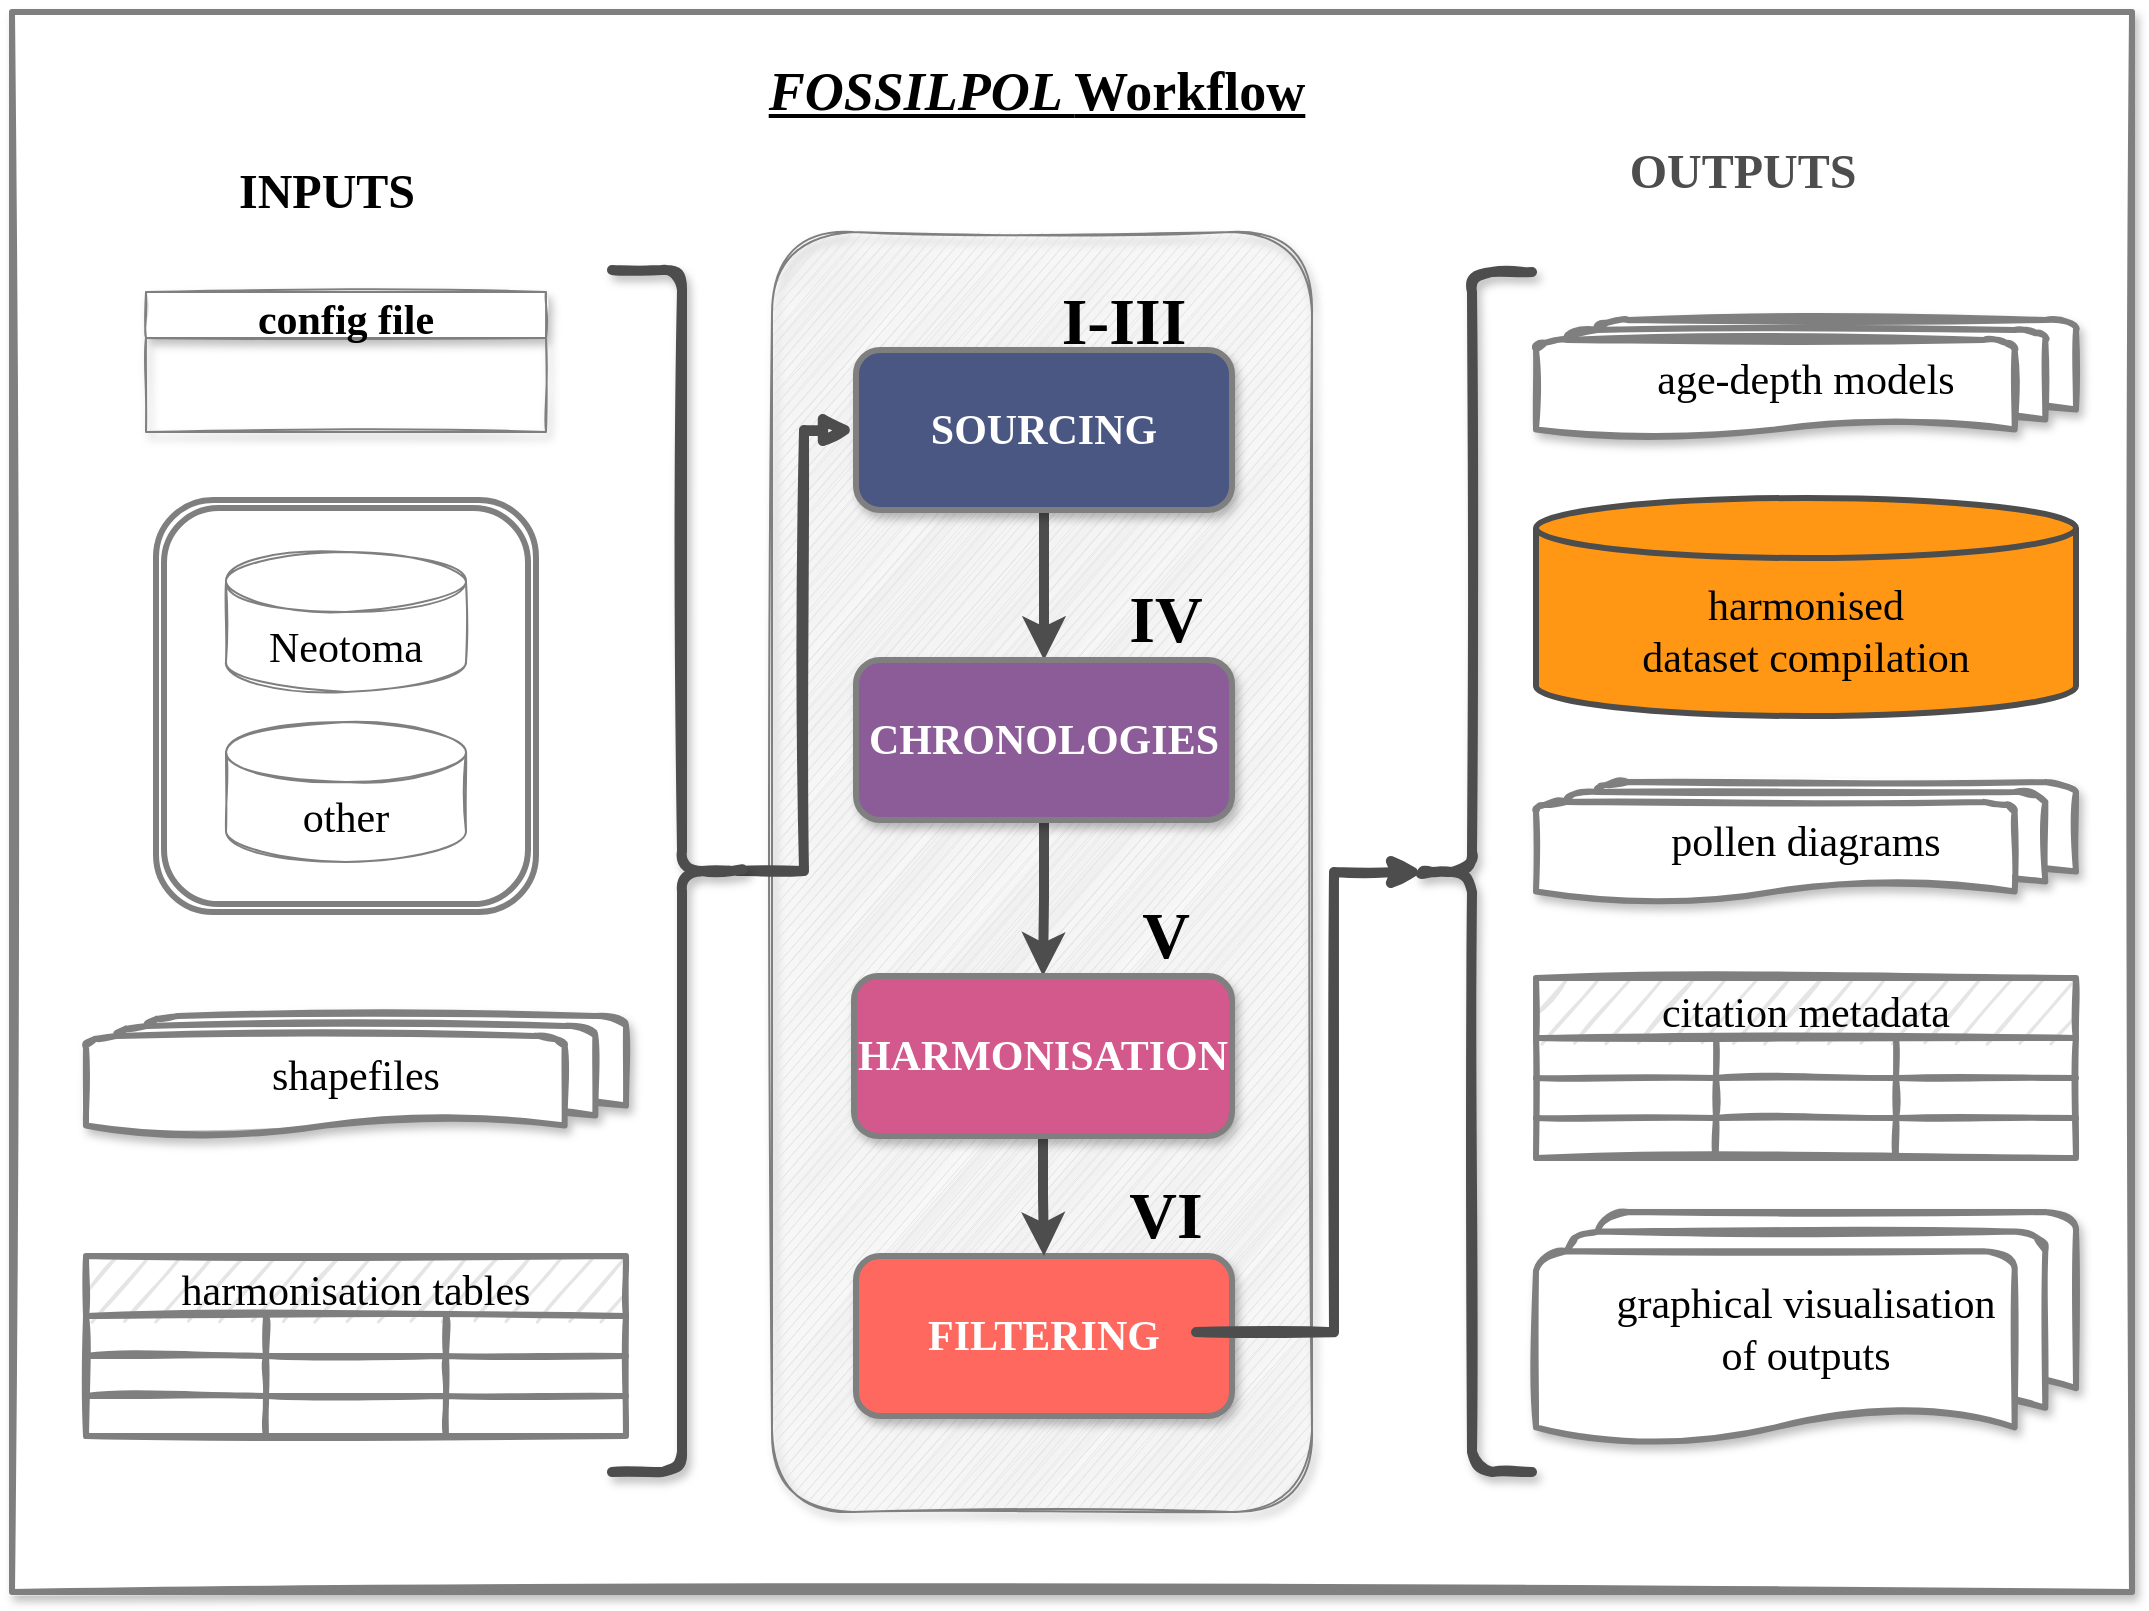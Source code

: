 <mxfile version="20.8.5" type="device"><diagram id="kgpKYQtTHZ0yAKxKKP6v" name="Page-1"><mxGraphModel dx="4009" dy="1500" grid="1" gridSize="10" guides="1" tooltips="1" connect="1" arrows="1" fold="1" page="1" pageScale="1" pageWidth="1169" pageHeight="827" math="0" shadow="0"><root><mxCell id="0"/><mxCell id="1" parent="0"/><mxCell id="CtJfz06DcJMWu07OVbrL-68" value="" style="rounded=0;whiteSpace=wrap;html=1;shadow=1;sketch=1;fontFamily=Lucida Console;fontSize=21;strokeColor=#7F7F7F;strokeWidth=3;" parent="1" vertex="1"><mxGeometry x="-1114" y="30" width="1060" height="790" as="geometry"/></mxCell><mxCell id="CtJfz06DcJMWu07OVbrL-84" value="" style="shape=ext;double=1;rounded=1;whiteSpace=wrap;html=1;shadow=0;sketch=0;fontFamily=Lucida Console;fontSize=21;strokeColor=#7f7f7f;strokeWidth=3;" parent="1" vertex="1"><mxGeometry x="-1042" y="274" width="190" height="206" as="geometry"/></mxCell><mxCell id="CtJfz06DcJMWu07OVbrL-42" value="" style="rounded=1;whiteSpace=wrap;html=1;shadow=1;sketch=1;fontFamily=Lucida Console;fontSize=21;fillColor=#E5E5E5;fontColor=#333333;strokeColor=#7f7f7f;" parent="1" vertex="1"><mxGeometry x="-734" y="140" width="270" height="640" as="geometry"/></mxCell><mxCell id="CtJfz06DcJMWu07OVbrL-4" style="edgeStyle=orthogonalEdgeStyle;rounded=0;orthogonalLoop=1;jettySize=auto;html=1;exitX=0.5;exitY=1;exitDx=0;exitDy=0;entryX=0.5;entryY=0;entryDx=0;entryDy=0;strokeWidth=5;strokeColor=#4D4D4D;" parent="1" source="D8-KQS5gUGrc6W0yMjmw-4" target="D8-KQS5gUGrc6W0yMjmw-228" edge="1"><mxGeometry relative="1" as="geometry"/></mxCell><mxCell id="D8-KQS5gUGrc6W0yMjmw-4" value="SOURCING" style="rounded=1;whiteSpace=wrap;html=1;fontFamily=Lucida Console;fontSize=21;sketch=0;fillColor=#4A5783;strokeColor=#7F7F7F;fontColor=#FFFFFF;shadow=1;fontStyle=1;labelBorderColor=none;labelBackgroundColor=none;strokeWidth=3;" parent="1" vertex="1"><mxGeometry x="-692" y="199" width="188" height="80" as="geometry"/></mxCell><mxCell id="D8-KQS5gUGrc6W0yMjmw-6" value="Neotoma" style="shape=cylinder3;whiteSpace=wrap;html=1;boundedLbl=1;backgroundOutline=1;size=15;rounded=0;glass=1;fontFamily=Lucida Console;fontSize=21;sketch=1;strokeColor=#7F7F7F;fontColor=#000000;" parent="1" vertex="1"><mxGeometry x="-1007" y="300" width="120" height="70" as="geometry"/></mxCell><mxCell id="CtJfz06DcJMWu07OVbrL-5" style="edgeStyle=orthogonalEdgeStyle;rounded=0;orthogonalLoop=1;jettySize=auto;html=1;exitX=0.5;exitY=1;exitDx=0;exitDy=0;entryX=0.5;entryY=0;entryDx=0;entryDy=0;endSize=6;strokeWidth=5;strokeColor=#4D4D4D;" parent="1" source="D8-KQS5gUGrc6W0yMjmw-228" target="ljsbQq2XFhJ2r-xU6_tJ-36" edge="1"><mxGeometry relative="1" as="geometry"/></mxCell><mxCell id="D8-KQS5gUGrc6W0yMjmw-228" value="CHRONOLOGIES" style="rounded=1;whiteSpace=wrap;html=1;fontFamily=Lucida Console;fontSize=21;sketch=0;fillColor=#8C5C99;strokeColor=#7f7f7f;fontColor=#FFFFFF;shadow=1;fontStyle=1;strokeWidth=3;" parent="1" vertex="1"><mxGeometry x="-692" y="354" width="188" height="80" as="geometry"/></mxCell><mxCell id="ljsbQq2XFhJ2r-xU6_tJ-159" value="FILTERING" style="rounded=1;whiteSpace=wrap;html=1;fontFamily=Lucida Console;fontSize=21;sketch=0;fillColor=#FF685F;strokeColor=#7f7f7f;fontColor=#FFFFFF;shadow=1;fontStyle=1;strokeWidth=3;" parent="1" vertex="1"><mxGeometry x="-692" y="652" width="188" height="80" as="geometry"/></mxCell><mxCell id="ljsbQq2XFhJ2r-xU6_tJ-161" style="edgeStyle=orthogonalEdgeStyle;rounded=0;sketch=0;orthogonalLoop=1;jettySize=auto;html=1;exitX=0.5;exitY=1;exitDx=0;exitDy=0;entryX=0.5;entryY=0;entryDx=0;entryDy=0;fontFamily=Lucida Console;fontSize=15;" parent="1" edge="1"><mxGeometry relative="1" as="geometry"><mxPoint x="1688" y="1421" as="sourcePoint"/></mxGeometry></mxCell><mxCell id="ljsbQq2XFhJ2r-xU6_tJ-167" style="edgeStyle=orthogonalEdgeStyle;rounded=0;orthogonalLoop=1;jettySize=auto;html=1;exitX=0;exitY=0.5;exitDx=0;exitDy=0;exitPerimeter=0;entryX=0.5;entryY=0;entryDx=0;entryDy=0;fontFamily=Lucida Console;fontSize=100;" parent="1" edge="1"><mxGeometry relative="1" as="geometry"><mxPoint x="1688" y="1391" as="targetPoint"/></mxGeometry></mxCell><mxCell id="CtJfz06DcJMWu07OVbrL-6" style="edgeStyle=orthogonalEdgeStyle;rounded=0;orthogonalLoop=1;jettySize=auto;html=1;exitX=0.5;exitY=1;exitDx=0;exitDy=0;entryX=0.5;entryY=0;entryDx=0;entryDy=0;strokeWidth=5;strokeColor=#4D4D4D;" parent="1" source="ljsbQq2XFhJ2r-xU6_tJ-36" target="ljsbQq2XFhJ2r-xU6_tJ-159" edge="1"><mxGeometry relative="1" as="geometry"/></mxCell><mxCell id="ljsbQq2XFhJ2r-xU6_tJ-36" value="HARMONISATION" style="rounded=1;whiteSpace=wrap;html=1;fontFamily=Lucida Console;fontSize=21;sketch=0;fillColor=#D3588B;strokeColor=#7f7f7f;fontColor=#FFFFFF;shadow=1;fontStyle=1;strokeWidth=3;" parent="1" vertex="1"><mxGeometry x="-693" y="512" width="189" height="80" as="geometry"/></mxCell><mxCell id="CtJfz06DcJMWu07OVbrL-1" value="other" style="shape=cylinder3;whiteSpace=wrap;html=1;boundedLbl=1;backgroundOutline=1;size=15;rounded=0;glass=1;fontFamily=Lucida Console;fontSize=21;sketch=1;strokeColor=#7f7f7f;fontColor=#000000;" parent="1" vertex="1"><mxGeometry x="-1007" y="385" width="120" height="70" as="geometry"/></mxCell><mxCell id="CtJfz06DcJMWu07OVbrL-11" value="&lt;b style=&quot;font-size: 33px;&quot;&gt;&lt;font style=&quot;font-size: 33px;&quot;&gt;I-III&lt;/font&gt;&lt;/b&gt;" style="text;html=1;strokeColor=none;fillColor=none;align=center;verticalAlign=middle;whiteSpace=wrap;rounded=0;sketch=0;fontFamily=Lucida Console;fontSize=33;" parent="1" vertex="1"><mxGeometry x="-624" y="110" width="132" height="150" as="geometry"/></mxCell><mxCell id="CtJfz06DcJMWu07OVbrL-12" value="&lt;b style=&quot;font-size: 33px;&quot;&gt;&lt;font style=&quot;font-size: 33px;&quot;&gt;IV&lt;/font&gt;&lt;/b&gt;" style="text;html=1;strokeColor=none;fillColor=none;align=center;verticalAlign=middle;whiteSpace=wrap;rounded=0;sketch=0;fontFamily=Lucida Console;fontSize=33;" parent="1" vertex="1"><mxGeometry x="-582" y="259" width="90" height="150" as="geometry"/></mxCell><mxCell id="CtJfz06DcJMWu07OVbrL-13" value="&lt;b style=&quot;font-size: 33px;&quot;&gt;&lt;font style=&quot;font-size: 33px;&quot;&gt;V&lt;/font&gt;&lt;/b&gt;" style="text;html=1;strokeColor=none;fillColor=none;align=center;verticalAlign=middle;whiteSpace=wrap;rounded=0;sketch=0;fontFamily=Lucida Console;fontSize=33;" parent="1" vertex="1"><mxGeometry x="-582" y="417" width="90" height="150" as="geometry"/></mxCell><mxCell id="CtJfz06DcJMWu07OVbrL-14" value="&lt;b style=&quot;font-size: 33px;&quot;&gt;&lt;font style=&quot;font-size: 33px;&quot;&gt;VI&lt;/font&gt;&lt;/b&gt;" style="text;html=1;strokeColor=none;fillColor=none;align=center;verticalAlign=middle;whiteSpace=wrap;rounded=0;sketch=0;fontFamily=Lucida Console;fontSize=33;" parent="1" vertex="1"><mxGeometry x="-582" y="557" width="90" height="150" as="geometry"/></mxCell><mxCell id="CtJfz06DcJMWu07OVbrL-17" value="INPUTS" style="text;strokeColor=none;fillColor=none;html=1;fontSize=24;fontStyle=1;verticalAlign=middle;align=center;shadow=1;sketch=1;fontFamily=Lucida Console;fontColor=#000000;" parent="1" vertex="1"><mxGeometry x="-1007" y="100" width="100" height="40" as="geometry"/></mxCell><mxCell id="CtJfz06DcJMWu07OVbrL-18" style="edgeStyle=orthogonalEdgeStyle;rounded=0;orthogonalLoop=1;jettySize=auto;html=1;exitX=0.5;exitY=1;exitDx=0;exitDy=0;fontFamily=Lucida Console;fontSize=16;" parent="1" edge="1"><mxGeometry relative="1" as="geometry"><mxPoint x="-937" y="730.33" as="sourcePoint"/><mxPoint x="-937" y="730.33" as="targetPoint"/></mxGeometry></mxCell><mxCell id="CtJfz06DcJMWu07OVbrL-35" value="shapefiles" style="strokeWidth=3;html=1;shape=mxgraph.flowchart.multi-document;whiteSpace=wrap;shadow=1;sketch=1;fontFamily=Lucida Console;fontSize=21;fontColor=#000000;strokeColor=#7f7f7f;" parent="1" vertex="1"><mxGeometry x="-1077" y="532" width="270" height="60" as="geometry"/></mxCell><mxCell id="CtJfz06DcJMWu07OVbrL-43" value="OUTPUTS" style="text;strokeColor=none;fillColor=none;html=1;fontSize=24;fontStyle=1;verticalAlign=middle;align=center;shadow=1;sketch=1;fontFamily=Lucida Console;fontColor=#4d4d4d;" parent="1" vertex="1"><mxGeometry x="-299" y="90" width="100" height="40" as="geometry"/></mxCell><mxCell id="CtJfz06DcJMWu07OVbrL-45" value="harmonised &lt;br&gt;dataset compilation" style="shape=cylinder3;whiteSpace=wrap;html=1;boundedLbl=1;backgroundOutline=1;size=15;rounded=0;glass=1;fontFamily=Lucida Console;fontSize=21;sketch=0;strokeColor=#4D4D4D;strokeWidth=3;fillColor=#FF9715;" parent="1" vertex="1"><mxGeometry x="-352" y="273" width="270" height="109" as="geometry"/></mxCell><mxCell id="CtJfz06DcJMWu07OVbrL-46" value="pollen diagrams" style="strokeWidth=3;html=1;shape=mxgraph.flowchart.multi-document;whiteSpace=wrap;shadow=1;sketch=1;fontFamily=Lucida Console;fontSize=21;strokeColor=#7f7f7f;" parent="1" vertex="1"><mxGeometry x="-352" y="415" width="270" height="60" as="geometry"/></mxCell><mxCell id="CtJfz06DcJMWu07OVbrL-47" value="age-depth models" style="strokeWidth=3;html=1;shape=mxgraph.flowchart.multi-document;whiteSpace=wrap;shadow=1;sketch=1;fontFamily=Lucida Console;fontSize=21;strokeColor=#7f7f7f;" parent="1" vertex="1"><mxGeometry x="-352" y="184" width="270" height="60" as="geometry"/></mxCell><mxCell id="CtJfz06DcJMWu07OVbrL-52" value="citation metadata" style="shape=table;startSize=30;container=1;collapsible=0;childLayout=tableLayout;fontStyle=0;align=center;pointerEvents=1;sketch=1;fontFamily=Lucida Console;fontSize=21;fillColor=#e5e5e5;strokeColor=#7f7f7f;strokeWidth=3;" parent="1" vertex="1"><mxGeometry x="-352" y="513" width="270" height="90" as="geometry"/></mxCell><mxCell id="CtJfz06DcJMWu07OVbrL-53" value="" style="shape=partialRectangle;html=1;whiteSpace=wrap;collapsible=0;dropTarget=0;pointerEvents=0;fillColor=none;top=0;left=0;bottom=0;right=0;points=[[0,0.5],[1,0.5]];portConstraint=eastwest;sketch=0;fontFamily=Lucida Console;fontSize=20;" parent="CtJfz06DcJMWu07OVbrL-52" vertex="1"><mxGeometry y="30" width="270" height="20" as="geometry"/></mxCell><mxCell id="CtJfz06DcJMWu07OVbrL-54" value="" style="shape=partialRectangle;html=1;whiteSpace=wrap;connectable=0;fillColor=none;top=0;left=0;bottom=0;right=0;overflow=hidden;pointerEvents=1;sketch=0;fontFamily=Lucida Console;fontSize=20;" parent="CtJfz06DcJMWu07OVbrL-53" vertex="1"><mxGeometry width="90" height="20" as="geometry"><mxRectangle width="90" height="20" as="alternateBounds"/></mxGeometry></mxCell><mxCell id="CtJfz06DcJMWu07OVbrL-55" value="" style="shape=partialRectangle;html=1;whiteSpace=wrap;connectable=0;fillColor=none;top=0;left=0;bottom=0;right=0;overflow=hidden;pointerEvents=1;sketch=0;fontFamily=Lucida Console;fontSize=20;" parent="CtJfz06DcJMWu07OVbrL-53" vertex="1"><mxGeometry x="90" width="90" height="20" as="geometry"><mxRectangle width="90" height="20" as="alternateBounds"/></mxGeometry></mxCell><mxCell id="CtJfz06DcJMWu07OVbrL-56" value="" style="shape=partialRectangle;html=1;whiteSpace=wrap;connectable=0;fillColor=none;top=0;left=0;bottom=0;right=0;overflow=hidden;pointerEvents=1;sketch=0;fontFamily=Lucida Console;fontSize=20;" parent="CtJfz06DcJMWu07OVbrL-53" vertex="1"><mxGeometry x="180" width="90" height="20" as="geometry"><mxRectangle width="90" height="20" as="alternateBounds"/></mxGeometry></mxCell><mxCell id="CtJfz06DcJMWu07OVbrL-57" value="" style="shape=partialRectangle;html=1;whiteSpace=wrap;collapsible=0;dropTarget=0;pointerEvents=0;fillColor=none;top=0;left=0;bottom=0;right=0;points=[[0,0.5],[1,0.5]];portConstraint=eastwest;sketch=0;fontFamily=Lucida Console;fontSize=20;" parent="CtJfz06DcJMWu07OVbrL-52" vertex="1"><mxGeometry y="50" width="270" height="20" as="geometry"/></mxCell><mxCell id="CtJfz06DcJMWu07OVbrL-58" value="" style="shape=partialRectangle;html=1;whiteSpace=wrap;connectable=0;fillColor=none;top=0;left=0;bottom=0;right=0;overflow=hidden;pointerEvents=1;sketch=0;fontFamily=Lucida Console;fontSize=20;" parent="CtJfz06DcJMWu07OVbrL-57" vertex="1"><mxGeometry width="90" height="20" as="geometry"><mxRectangle width="90" height="20" as="alternateBounds"/></mxGeometry></mxCell><mxCell id="CtJfz06DcJMWu07OVbrL-59" value="" style="shape=partialRectangle;html=1;whiteSpace=wrap;connectable=0;fillColor=none;top=0;left=0;bottom=0;right=0;overflow=hidden;pointerEvents=1;sketch=0;fontFamily=Lucida Console;fontSize=20;" parent="CtJfz06DcJMWu07OVbrL-57" vertex="1"><mxGeometry x="90" width="90" height="20" as="geometry"><mxRectangle width="90" height="20" as="alternateBounds"/></mxGeometry></mxCell><mxCell id="CtJfz06DcJMWu07OVbrL-60" value="" style="shape=partialRectangle;html=1;whiteSpace=wrap;connectable=0;fillColor=none;top=0;left=0;bottom=0;right=0;overflow=hidden;pointerEvents=1;sketch=0;fontFamily=Lucida Console;fontSize=20;" parent="CtJfz06DcJMWu07OVbrL-57" vertex="1"><mxGeometry x="180" width="90" height="20" as="geometry"><mxRectangle width="90" height="20" as="alternateBounds"/></mxGeometry></mxCell><mxCell id="CtJfz06DcJMWu07OVbrL-61" value="" style="shape=partialRectangle;html=1;whiteSpace=wrap;collapsible=0;dropTarget=0;pointerEvents=0;fillColor=none;top=0;left=0;bottom=0;right=0;points=[[0,0.5],[1,0.5]];portConstraint=eastwest;sketch=0;fontFamily=Lucida Console;fontSize=20;" parent="CtJfz06DcJMWu07OVbrL-52" vertex="1"><mxGeometry y="70" width="270" height="20" as="geometry"/></mxCell><mxCell id="CtJfz06DcJMWu07OVbrL-62" value="" style="shape=partialRectangle;html=1;whiteSpace=wrap;connectable=0;fillColor=none;top=0;left=0;bottom=0;right=0;overflow=hidden;pointerEvents=1;sketch=0;fontFamily=Lucida Console;fontSize=20;" parent="CtJfz06DcJMWu07OVbrL-61" vertex="1"><mxGeometry width="90" height="20" as="geometry"><mxRectangle width="90" height="20" as="alternateBounds"/></mxGeometry></mxCell><mxCell id="CtJfz06DcJMWu07OVbrL-63" value="" style="shape=partialRectangle;html=1;whiteSpace=wrap;connectable=0;fillColor=none;top=0;left=0;bottom=0;right=0;overflow=hidden;pointerEvents=1;sketch=0;fontFamily=Lucida Console;fontSize=20;" parent="CtJfz06DcJMWu07OVbrL-61" vertex="1"><mxGeometry x="90" width="90" height="20" as="geometry"><mxRectangle width="90" height="20" as="alternateBounds"/></mxGeometry></mxCell><mxCell id="CtJfz06DcJMWu07OVbrL-64" value="" style="shape=partialRectangle;html=1;whiteSpace=wrap;connectable=0;fillColor=none;top=0;left=0;bottom=0;right=0;overflow=hidden;pointerEvents=1;sketch=0;fontFamily=Lucida Console;fontSize=20;" parent="CtJfz06DcJMWu07OVbrL-61" vertex="1"><mxGeometry x="180" width="90" height="20" as="geometry"><mxRectangle width="90" height="20" as="alternateBounds"/></mxGeometry></mxCell><mxCell id="CtJfz06DcJMWu07OVbrL-67" style="edgeStyle=orthogonalEdgeStyle;rounded=0;sketch=1;orthogonalLoop=1;jettySize=auto;html=1;exitX=0.1;exitY=0.5;exitDx=0;exitDy=0;exitPerimeter=0;fontFamily=Lucida Console;fontSize=21;entryX=0.667;entryY=0.887;entryDx=0;entryDy=0;entryPerimeter=0;endArrow=none;endFill=0;startArrow=classic;startFill=1;strokeColor=#4D4D4D;strokeWidth=5;" parent="1" source="CtJfz06DcJMWu07OVbrL-66" target="CtJfz06DcJMWu07OVbrL-14" edge="1"><mxGeometry relative="1" as="geometry"><mxPoint x="-444" y="440" as="targetPoint"/></mxGeometry></mxCell><mxCell id="CtJfz06DcJMWu07OVbrL-66" value="" style="shape=curlyBracket;whiteSpace=wrap;html=1;rounded=1;shadow=1;sketch=1;fontFamily=Lucida Console;fontSize=21;strokeColor=#4D4D4D;strokeWidth=5;" parent="1" vertex="1"><mxGeometry x="-414" y="160" width="60" height="600" as="geometry"/></mxCell><mxCell id="CtJfz06DcJMWu07OVbrL-69" value="harmonisation tables" style="shape=table;startSize=30;container=1;collapsible=0;childLayout=tableLayout;fontStyle=0;align=center;pointerEvents=1;sketch=1;fontFamily=Lucida Console;fontSize=21;fillColor=#e5e5e5;strokeColor=#7f7f7f;fontColor=#000000;strokeWidth=3;" parent="1" vertex="1"><mxGeometry x="-1077" y="652" width="270" height="90" as="geometry"/></mxCell><mxCell id="CtJfz06DcJMWu07OVbrL-70" value="" style="shape=partialRectangle;html=1;whiteSpace=wrap;collapsible=0;dropTarget=0;pointerEvents=0;fillColor=none;top=0;left=0;bottom=0;right=0;points=[[0,0.5],[1,0.5]];portConstraint=eastwest;sketch=0;fontFamily=Lucida Console;fontSize=20;" parent="CtJfz06DcJMWu07OVbrL-69" vertex="1"><mxGeometry y="30" width="270" height="20" as="geometry"/></mxCell><mxCell id="CtJfz06DcJMWu07OVbrL-71" value="" style="shape=partialRectangle;html=1;whiteSpace=wrap;connectable=0;fillColor=none;top=0;left=0;bottom=0;right=0;overflow=hidden;pointerEvents=1;sketch=0;fontFamily=Lucida Console;fontSize=20;" parent="CtJfz06DcJMWu07OVbrL-70" vertex="1"><mxGeometry width="90" height="20" as="geometry"><mxRectangle width="90" height="20" as="alternateBounds"/></mxGeometry></mxCell><mxCell id="CtJfz06DcJMWu07OVbrL-72" value="" style="shape=partialRectangle;html=1;whiteSpace=wrap;connectable=0;fillColor=none;top=0;left=0;bottom=0;right=0;overflow=hidden;pointerEvents=1;sketch=0;fontFamily=Lucida Console;fontSize=20;" parent="CtJfz06DcJMWu07OVbrL-70" vertex="1"><mxGeometry x="90" width="90" height="20" as="geometry"><mxRectangle width="90" height="20" as="alternateBounds"/></mxGeometry></mxCell><mxCell id="CtJfz06DcJMWu07OVbrL-73" value="" style="shape=partialRectangle;html=1;whiteSpace=wrap;connectable=0;fillColor=none;top=0;left=0;bottom=0;right=0;overflow=hidden;pointerEvents=1;sketch=0;fontFamily=Lucida Console;fontSize=20;" parent="CtJfz06DcJMWu07OVbrL-70" vertex="1"><mxGeometry x="180" width="90" height="20" as="geometry"><mxRectangle width="90" height="20" as="alternateBounds"/></mxGeometry></mxCell><mxCell id="CtJfz06DcJMWu07OVbrL-74" value="" style="shape=partialRectangle;html=1;whiteSpace=wrap;collapsible=0;dropTarget=0;pointerEvents=0;fillColor=none;top=0;left=0;bottom=0;right=0;points=[[0,0.5],[1,0.5]];portConstraint=eastwest;sketch=0;fontFamily=Lucida Console;fontSize=20;" parent="CtJfz06DcJMWu07OVbrL-69" vertex="1"><mxGeometry y="50" width="270" height="20" as="geometry"/></mxCell><mxCell id="CtJfz06DcJMWu07OVbrL-75" value="" style="shape=partialRectangle;html=1;whiteSpace=wrap;connectable=0;fillColor=none;top=0;left=0;bottom=0;right=0;overflow=hidden;pointerEvents=1;sketch=0;fontFamily=Lucida Console;fontSize=20;" parent="CtJfz06DcJMWu07OVbrL-74" vertex="1"><mxGeometry width="90" height="20" as="geometry"><mxRectangle width="90" height="20" as="alternateBounds"/></mxGeometry></mxCell><mxCell id="CtJfz06DcJMWu07OVbrL-76" value="" style="shape=partialRectangle;html=1;whiteSpace=wrap;connectable=0;fillColor=none;top=0;left=0;bottom=0;right=0;overflow=hidden;pointerEvents=1;sketch=0;fontFamily=Lucida Console;fontSize=20;" parent="CtJfz06DcJMWu07OVbrL-74" vertex="1"><mxGeometry x="90" width="90" height="20" as="geometry"><mxRectangle width="90" height="20" as="alternateBounds"/></mxGeometry></mxCell><mxCell id="CtJfz06DcJMWu07OVbrL-77" value="" style="shape=partialRectangle;html=1;whiteSpace=wrap;connectable=0;fillColor=none;top=0;left=0;bottom=0;right=0;overflow=hidden;pointerEvents=1;sketch=0;fontFamily=Lucida Console;fontSize=20;" parent="CtJfz06DcJMWu07OVbrL-74" vertex="1"><mxGeometry x="180" width="90" height="20" as="geometry"><mxRectangle width="90" height="20" as="alternateBounds"/></mxGeometry></mxCell><mxCell id="CtJfz06DcJMWu07OVbrL-78" value="" style="shape=partialRectangle;html=1;whiteSpace=wrap;collapsible=0;dropTarget=0;pointerEvents=0;fillColor=none;top=0;left=0;bottom=0;right=0;points=[[0,0.5],[1,0.5]];portConstraint=eastwest;sketch=0;fontFamily=Lucida Console;fontSize=20;" parent="CtJfz06DcJMWu07OVbrL-69" vertex="1"><mxGeometry y="70" width="270" height="20" as="geometry"/></mxCell><mxCell id="CtJfz06DcJMWu07OVbrL-79" value="" style="shape=partialRectangle;html=1;whiteSpace=wrap;connectable=0;fillColor=none;top=0;left=0;bottom=0;right=0;overflow=hidden;pointerEvents=1;sketch=0;fontFamily=Lucida Console;fontSize=20;" parent="CtJfz06DcJMWu07OVbrL-78" vertex="1"><mxGeometry width="90" height="20" as="geometry"><mxRectangle width="90" height="20" as="alternateBounds"/></mxGeometry></mxCell><mxCell id="CtJfz06DcJMWu07OVbrL-80" value="" style="shape=partialRectangle;html=1;whiteSpace=wrap;connectable=0;fillColor=none;top=0;left=0;bottom=0;right=0;overflow=hidden;pointerEvents=1;sketch=0;fontFamily=Lucida Console;fontSize=20;" parent="CtJfz06DcJMWu07OVbrL-78" vertex="1"><mxGeometry x="90" width="90" height="20" as="geometry"><mxRectangle width="90" height="20" as="alternateBounds"/></mxGeometry></mxCell><mxCell id="CtJfz06DcJMWu07OVbrL-81" value="" style="shape=partialRectangle;html=1;whiteSpace=wrap;connectable=0;fillColor=none;top=0;left=0;bottom=0;right=0;overflow=hidden;pointerEvents=1;sketch=0;fontFamily=Lucida Console;fontSize=20;" parent="CtJfz06DcJMWu07OVbrL-78" vertex="1"><mxGeometry x="180" width="90" height="20" as="geometry"><mxRectangle width="90" height="20" as="alternateBounds"/></mxGeometry></mxCell><mxCell id="CtJfz06DcJMWu07OVbrL-82" value="config file" style="swimlane;shadow=1;sketch=1;fontFamily=Lucida Console;fontSize=21;fontColor=#000000;strokeColor=#7f7f7f;" parent="1" vertex="1"><mxGeometry x="-1047" y="170" width="200" height="70" as="geometry"/></mxCell><mxCell id="CtJfz06DcJMWu07OVbrL-87" style="edgeStyle=orthogonalEdgeStyle;rounded=0;sketch=1;orthogonalLoop=1;jettySize=auto;html=1;exitX=0.1;exitY=0.5;exitDx=0;exitDy=0;exitPerimeter=0;entryX=0;entryY=0.5;entryDx=0;entryDy=0;fontFamily=Lucida Console;fontSize=21;startArrow=none;startFill=0;endArrow=block;endFill=1;strokeColor=#4d4d4d;strokeWidth=5;" parent="1" source="CtJfz06DcJMWu07OVbrL-83" target="D8-KQS5gUGrc6W0yMjmw-4" edge="1"><mxGeometry relative="1" as="geometry"/></mxCell><mxCell id="CtJfz06DcJMWu07OVbrL-83" value="" style="shape=curlyBracket;whiteSpace=wrap;html=1;rounded=1;flipH=1;shadow=1;sketch=1;fontFamily=Lucida Console;fontSize=21;size=0.5;strokeColor=#4d4d4d;strokeWidth=5;" parent="1" vertex="1"><mxGeometry x="-814" y="159" width="70" height="601" as="geometry"/></mxCell><mxCell id="67rwmR_nmNs8ms3q8Gyh-1" value="&lt;i style=&quot;font-size: 27px;&quot;&gt;FOSSILPOL &lt;/i&gt;Workflow" style="text;strokeColor=none;fillColor=none;html=1;fontSize=27;fontStyle=5;verticalAlign=middle;align=center;shadow=1;sketch=1;fontFamily=Lucida Console;fontColor=#000000;" parent="1" vertex="1"><mxGeometry x="-652" y="50" width="100" height="40" as="geometry"/></mxCell><mxCell id="QHtrDJq_xua5WEvJ5ZdJ-1" value="graphical visualisation &lt;br&gt;of outputs" style="strokeWidth=3;html=1;shape=mxgraph.flowchart.multi-document;whiteSpace=wrap;shadow=1;sketch=1;fontFamily=Lucida Console;fontSize=21;strokeColor=#7f7f7f;" vertex="1" parent="1"><mxGeometry x="-352" y="630" width="270" height="118" as="geometry"/></mxCell></root></mxGraphModel></diagram></mxfile>